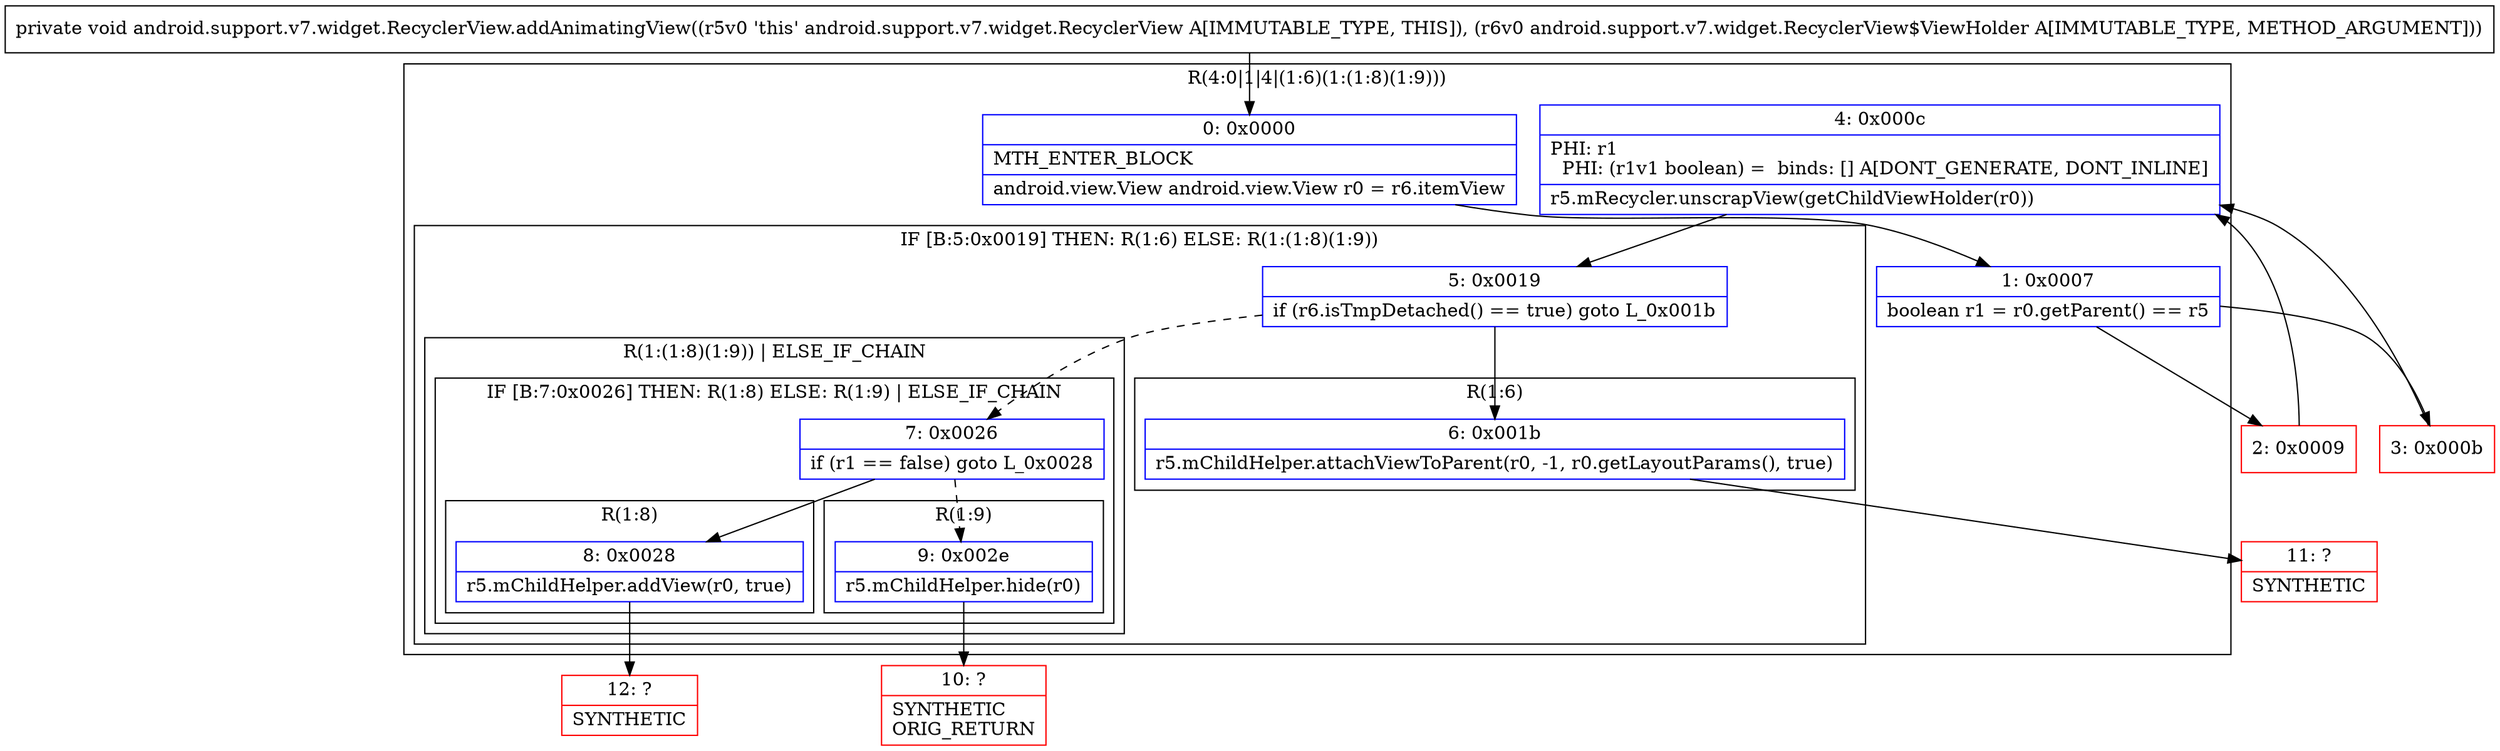 digraph "CFG forandroid.support.v7.widget.RecyclerView.addAnimatingView(Landroid\/support\/v7\/widget\/RecyclerView$ViewHolder;)V" {
subgraph cluster_Region_841870161 {
label = "R(4:0|1|4|(1:6)(1:(1:8)(1:9)))";
node [shape=record,color=blue];
Node_0 [shape=record,label="{0\:\ 0x0000|MTH_ENTER_BLOCK\l|android.view.View android.view.View r0 = r6.itemView\l}"];
Node_1 [shape=record,label="{1\:\ 0x0007|boolean r1 = r0.getParent() == r5\l}"];
Node_4 [shape=record,label="{4\:\ 0x000c|PHI: r1 \l  PHI: (r1v1 boolean) =  binds: [] A[DONT_GENERATE, DONT_INLINE]\l|r5.mRecycler.unscrapView(getChildViewHolder(r0))\l}"];
subgraph cluster_IfRegion_1481298587 {
label = "IF [B:5:0x0019] THEN: R(1:6) ELSE: R(1:(1:8)(1:9))";
node [shape=record,color=blue];
Node_5 [shape=record,label="{5\:\ 0x0019|if (r6.isTmpDetached() == true) goto L_0x001b\l}"];
subgraph cluster_Region_743606261 {
label = "R(1:6)";
node [shape=record,color=blue];
Node_6 [shape=record,label="{6\:\ 0x001b|r5.mChildHelper.attachViewToParent(r0, \-1, r0.getLayoutParams(), true)\l}"];
}
subgraph cluster_Region_847443683 {
label = "R(1:(1:8)(1:9)) | ELSE_IF_CHAIN\l";
node [shape=record,color=blue];
subgraph cluster_IfRegion_2060701337 {
label = "IF [B:7:0x0026] THEN: R(1:8) ELSE: R(1:9) | ELSE_IF_CHAIN\l";
node [shape=record,color=blue];
Node_7 [shape=record,label="{7\:\ 0x0026|if (r1 == false) goto L_0x0028\l}"];
subgraph cluster_Region_189354189 {
label = "R(1:8)";
node [shape=record,color=blue];
Node_8 [shape=record,label="{8\:\ 0x0028|r5.mChildHelper.addView(r0, true)\l}"];
}
subgraph cluster_Region_662294084 {
label = "R(1:9)";
node [shape=record,color=blue];
Node_9 [shape=record,label="{9\:\ 0x002e|r5.mChildHelper.hide(r0)\l}"];
}
}
}
}
}
Node_2 [shape=record,color=red,label="{2\:\ 0x0009}"];
Node_3 [shape=record,color=red,label="{3\:\ 0x000b}"];
Node_10 [shape=record,color=red,label="{10\:\ ?|SYNTHETIC\lORIG_RETURN\l}"];
Node_11 [shape=record,color=red,label="{11\:\ ?|SYNTHETIC\l}"];
Node_12 [shape=record,color=red,label="{12\:\ ?|SYNTHETIC\l}"];
MethodNode[shape=record,label="{private void android.support.v7.widget.RecyclerView.addAnimatingView((r5v0 'this' android.support.v7.widget.RecyclerView A[IMMUTABLE_TYPE, THIS]), (r6v0 android.support.v7.widget.RecyclerView$ViewHolder A[IMMUTABLE_TYPE, METHOD_ARGUMENT])) }"];
MethodNode -> Node_0;
Node_0 -> Node_1;
Node_1 -> Node_2;
Node_1 -> Node_3;
Node_4 -> Node_5;
Node_5 -> Node_6;
Node_5 -> Node_7[style=dashed];
Node_6 -> Node_11;
Node_7 -> Node_8;
Node_7 -> Node_9[style=dashed];
Node_8 -> Node_12;
Node_9 -> Node_10;
Node_2 -> Node_4;
Node_3 -> Node_4;
}

